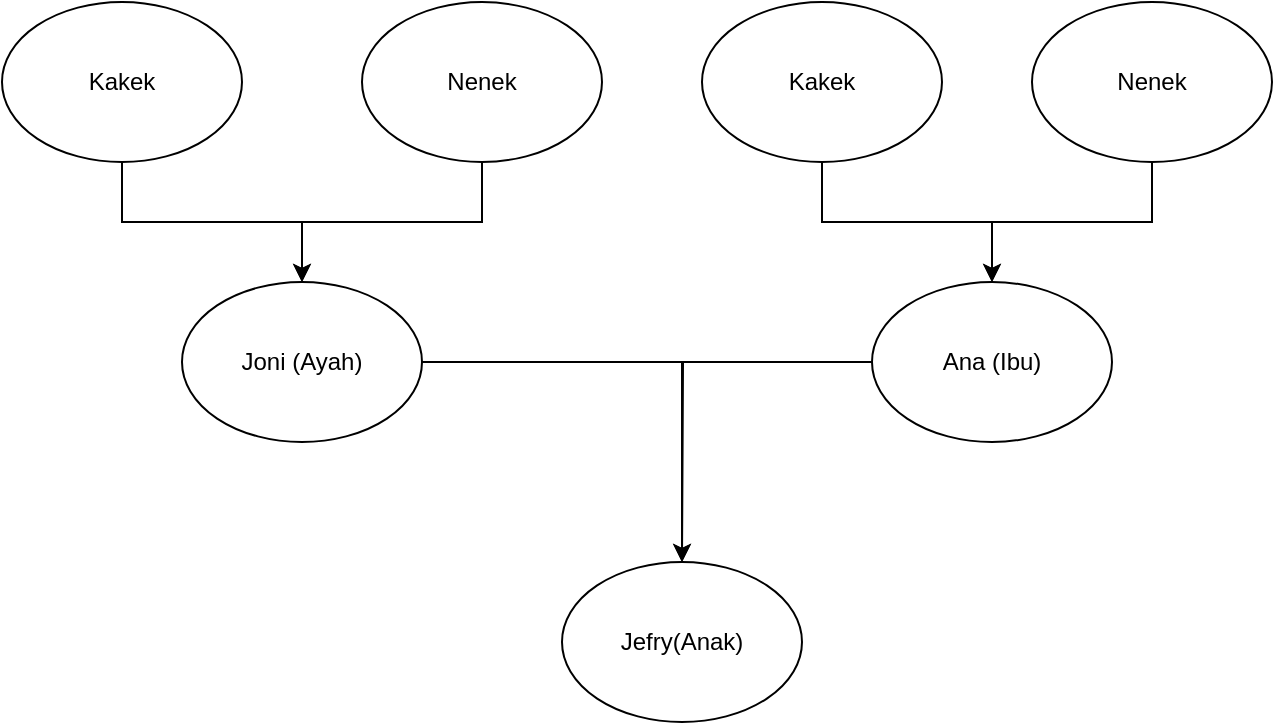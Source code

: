 <mxfile version="24.3.1" type="device">
  <diagram name="Page-1" id="QVL2Akm_1ImF-py1RF0w">
    <mxGraphModel dx="1353" dy="543" grid="1" gridSize="10" guides="1" tooltips="1" connect="1" arrows="1" fold="1" page="1" pageScale="1" pageWidth="1169" pageHeight="827" math="0" shadow="0">
      <root>
        <mxCell id="0" />
        <mxCell id="1" parent="0" />
        <mxCell id="0z93vDDZplnDkw_Eabaf-8" style="edgeStyle=orthogonalEdgeStyle;rounded=0;orthogonalLoop=1;jettySize=auto;html=1;entryX=0.5;entryY=0;entryDx=0;entryDy=0;" edge="1" parent="1" source="0z93vDDZplnDkw_Eabaf-1" target="0z93vDDZplnDkw_Eabaf-5">
          <mxGeometry relative="1" as="geometry" />
        </mxCell>
        <mxCell id="0z93vDDZplnDkw_Eabaf-1" value="Kakek" style="ellipse;whiteSpace=wrap;html=1;" vertex="1" parent="1">
          <mxGeometry x="190" y="110" width="120" height="80" as="geometry" />
        </mxCell>
        <mxCell id="0z93vDDZplnDkw_Eabaf-10" style="edgeStyle=orthogonalEdgeStyle;rounded=0;orthogonalLoop=1;jettySize=auto;html=1;" edge="1" parent="1" source="0z93vDDZplnDkw_Eabaf-2" target="0z93vDDZplnDkw_Eabaf-5">
          <mxGeometry relative="1" as="geometry">
            <mxPoint x="470" y="260" as="targetPoint" />
          </mxGeometry>
        </mxCell>
        <mxCell id="0z93vDDZplnDkw_Eabaf-2" value="Nenek" style="ellipse;whiteSpace=wrap;html=1;" vertex="1" parent="1">
          <mxGeometry x="370" y="110" width="120" height="80" as="geometry" />
        </mxCell>
        <mxCell id="0z93vDDZplnDkw_Eabaf-11" style="edgeStyle=orthogonalEdgeStyle;rounded=0;orthogonalLoop=1;jettySize=auto;html=1;entryX=0.5;entryY=0;entryDx=0;entryDy=0;" edge="1" parent="1" source="0z93vDDZplnDkw_Eabaf-3" target="0z93vDDZplnDkw_Eabaf-6">
          <mxGeometry relative="1" as="geometry" />
        </mxCell>
        <mxCell id="0z93vDDZplnDkw_Eabaf-3" value="Kakek" style="ellipse;whiteSpace=wrap;html=1;" vertex="1" parent="1">
          <mxGeometry x="540" y="110" width="120" height="80" as="geometry" />
        </mxCell>
        <mxCell id="0z93vDDZplnDkw_Eabaf-12" style="edgeStyle=orthogonalEdgeStyle;rounded=0;orthogonalLoop=1;jettySize=auto;html=1;entryX=0.5;entryY=0;entryDx=0;entryDy=0;" edge="1" parent="1" source="0z93vDDZplnDkw_Eabaf-4" target="0z93vDDZplnDkw_Eabaf-6">
          <mxGeometry relative="1" as="geometry" />
        </mxCell>
        <mxCell id="0z93vDDZplnDkw_Eabaf-4" value="Nenek" style="ellipse;whiteSpace=wrap;html=1;" vertex="1" parent="1">
          <mxGeometry x="705" y="110" width="120" height="80" as="geometry" />
        </mxCell>
        <mxCell id="0z93vDDZplnDkw_Eabaf-5" value="Joni (Ayah)" style="ellipse;whiteSpace=wrap;html=1;" vertex="1" parent="1">
          <mxGeometry x="280" y="250" width="120" height="80" as="geometry" />
        </mxCell>
        <mxCell id="0z93vDDZplnDkw_Eabaf-6" value="Ana (Ibu)" style="ellipse;whiteSpace=wrap;html=1;" vertex="1" parent="1">
          <mxGeometry x="625" y="250" width="120" height="80" as="geometry" />
        </mxCell>
        <mxCell id="0z93vDDZplnDkw_Eabaf-7" value="Jefry(Anak)" style="ellipse;whiteSpace=wrap;html=1;" vertex="1" parent="1">
          <mxGeometry x="470" y="390" width="120" height="80" as="geometry" />
        </mxCell>
        <mxCell id="0z93vDDZplnDkw_Eabaf-13" style="edgeStyle=orthogonalEdgeStyle;rounded=0;orthogonalLoop=1;jettySize=auto;html=1;entryX=0.5;entryY=0;entryDx=0;entryDy=0;" edge="1" parent="1" source="0z93vDDZplnDkw_Eabaf-5" target="0z93vDDZplnDkw_Eabaf-7">
          <mxGeometry relative="1" as="geometry" />
        </mxCell>
        <mxCell id="0z93vDDZplnDkw_Eabaf-14" style="edgeStyle=orthogonalEdgeStyle;rounded=0;orthogonalLoop=1;jettySize=auto;html=1;" edge="1" parent="1" source="0z93vDDZplnDkw_Eabaf-6">
          <mxGeometry relative="1" as="geometry">
            <mxPoint x="530" y="390" as="targetPoint" />
          </mxGeometry>
        </mxCell>
      </root>
    </mxGraphModel>
  </diagram>
</mxfile>
